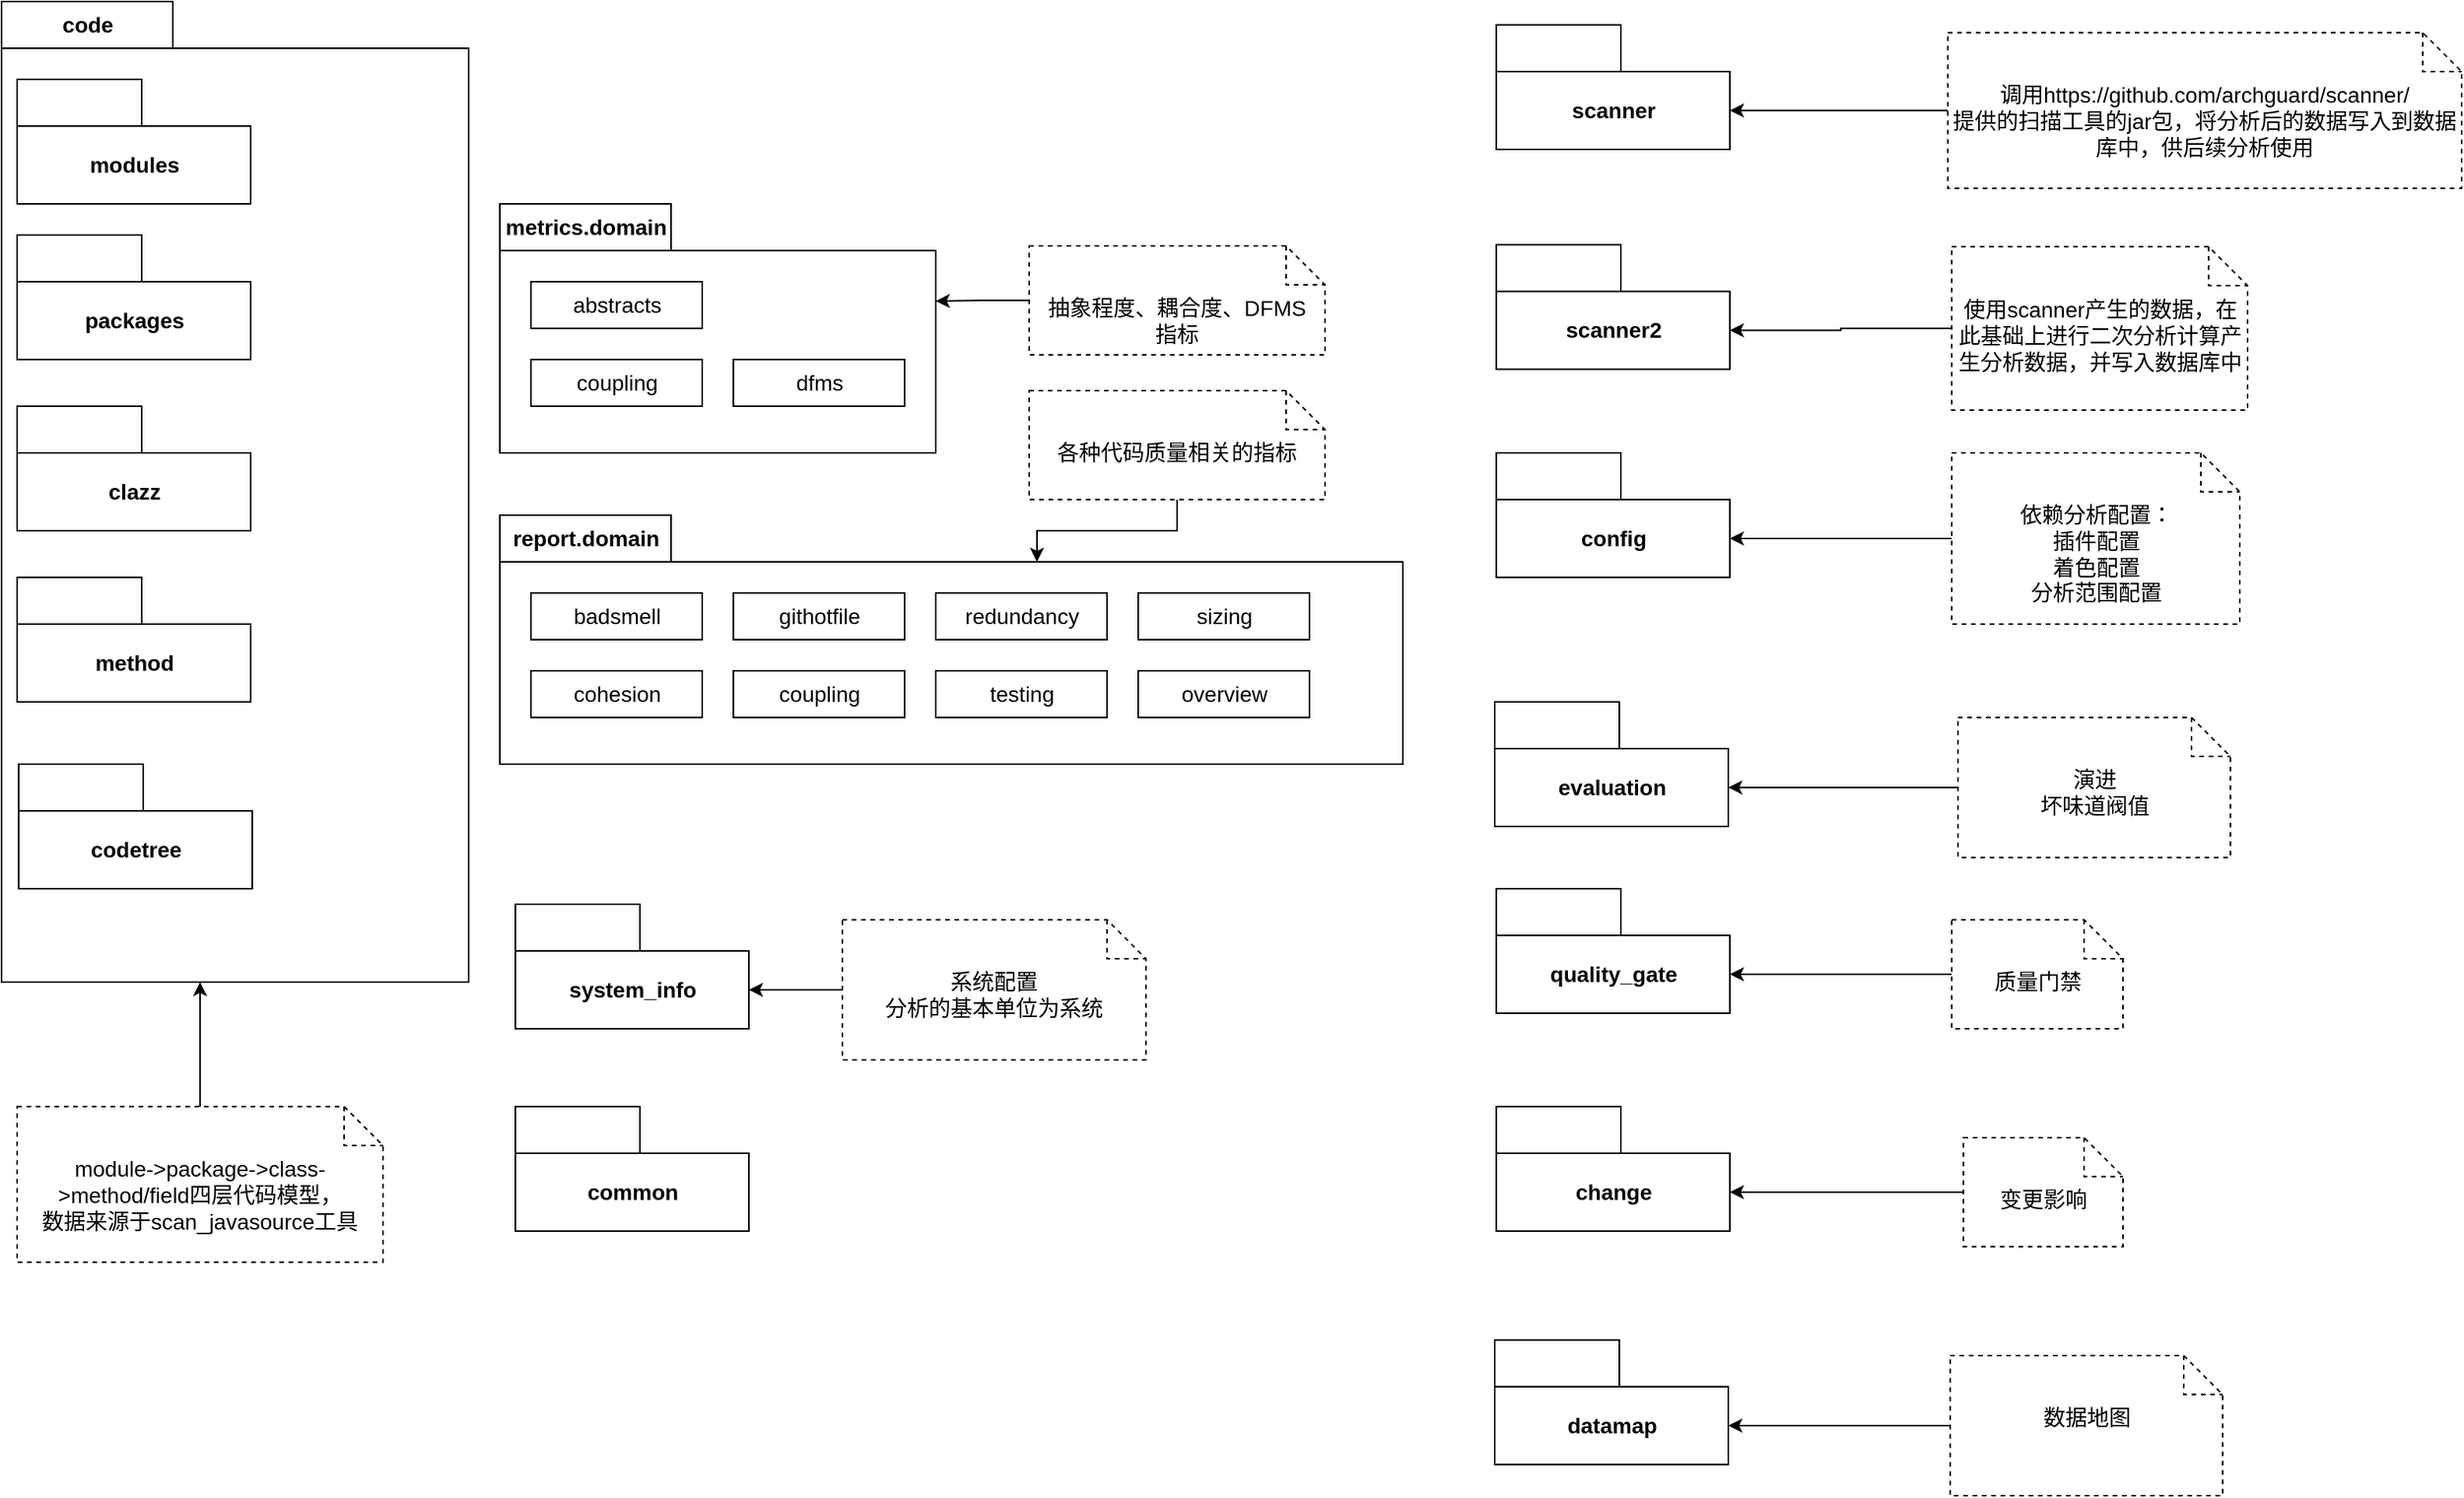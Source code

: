 <mxfile version="17.2.1" type="device"><diagram id="W0xRKkJSpiPdyRsw2Ave" name="Page-1"><mxGraphModel dx="1854" dy="1350" grid="1" gridSize="10" guides="1" tooltips="1" connect="1" arrows="1" fold="1" page="1" pageScale="1" pageWidth="850" pageHeight="1100" math="0" shadow="0"><root><mxCell id="0"/><mxCell id="1" parent="0"/><mxCell id="rQXTcV3R1CrluAP3dBnz-72" value="system_info" style="shape=folder;fontStyle=1;tabWidth=80;tabHeight=30;tabPosition=left;html=1;boundedLbl=1;fontSize=14;" vertex="1" parent="1"><mxGeometry x="410" y="590" width="150" height="80" as="geometry"/></mxCell><mxCell id="rQXTcV3R1CrluAP3dBnz-78" value="metrics.domain" style="shape=folder;fontStyle=1;tabWidth=110;tabHeight=30;tabPosition=left;html=1;boundedLbl=1;labelInHeader=1;container=1;collapsible=0;recursiveResize=0;strokeColor=default;fontSize=14;" vertex="1" parent="1"><mxGeometry x="400" y="140" width="280" height="160" as="geometry"/></mxCell><mxCell id="rQXTcV3R1CrluAP3dBnz-79" value="abstracts" style="html=1;strokeColor=default;fontSize=14;" vertex="1" parent="rQXTcV3R1CrluAP3dBnz-78"><mxGeometry width="110" height="30" relative="1" as="geometry"><mxPoint x="20" y="50" as="offset"/></mxGeometry></mxCell><mxCell id="rQXTcV3R1CrluAP3dBnz-80" value="coupling" style="html=1;strokeColor=default;fontSize=14;" vertex="1" parent="rQXTcV3R1CrluAP3dBnz-78"><mxGeometry x="20" y="100" width="110" height="30" as="geometry"/></mxCell><mxCell id="rQXTcV3R1CrluAP3dBnz-81" value="dfms" style="html=1;strokeColor=default;fontSize=14;" vertex="1" parent="rQXTcV3R1CrluAP3dBnz-78"><mxGeometry x="150" y="100" width="110" height="30" as="geometry"/></mxCell><mxCell id="rQXTcV3R1CrluAP3dBnz-82" value="report.domain" style="shape=folder;fontStyle=1;tabWidth=110;tabHeight=30;tabPosition=left;html=1;boundedLbl=1;labelInHeader=1;container=1;collapsible=0;recursiveResize=0;strokeColor=default;fontSize=14;" vertex="1" parent="1"><mxGeometry x="400" y="340" width="580" height="160" as="geometry"/></mxCell><mxCell id="rQXTcV3R1CrluAP3dBnz-83" value="badsmell" style="html=1;strokeColor=default;fontSize=14;" vertex="1" parent="rQXTcV3R1CrluAP3dBnz-82"><mxGeometry width="110" height="30" relative="1" as="geometry"><mxPoint x="20" y="50" as="offset"/></mxGeometry></mxCell><mxCell id="rQXTcV3R1CrluAP3dBnz-84" value="cohesion" style="html=1;strokeColor=default;fontSize=14;" vertex="1" parent="rQXTcV3R1CrluAP3dBnz-82"><mxGeometry x="20" y="100" width="110" height="30" as="geometry"/></mxCell><mxCell id="rQXTcV3R1CrluAP3dBnz-85" value="coupling" style="html=1;strokeColor=default;fontSize=14;" vertex="1" parent="rQXTcV3R1CrluAP3dBnz-82"><mxGeometry x="150" y="100" width="110" height="30" as="geometry"/></mxCell><mxCell id="rQXTcV3R1CrluAP3dBnz-86" value="githotfile" style="html=1;strokeColor=default;fontSize=14;" vertex="1" parent="rQXTcV3R1CrluAP3dBnz-82"><mxGeometry x="150" y="50" width="110" height="30" as="geometry"/></mxCell><mxCell id="rQXTcV3R1CrluAP3dBnz-87" value="redundancy" style="html=1;strokeColor=default;fontSize=14;" vertex="1" parent="rQXTcV3R1CrluAP3dBnz-82"><mxGeometry x="280" y="50" width="110" height="30" as="geometry"/></mxCell><mxCell id="rQXTcV3R1CrluAP3dBnz-88" value="testing" style="html=1;strokeColor=default;fontSize=14;" vertex="1" parent="rQXTcV3R1CrluAP3dBnz-82"><mxGeometry x="280" y="100" width="110" height="30" as="geometry"/></mxCell><mxCell id="rQXTcV3R1CrluAP3dBnz-89" value="sizing" style="html=1;strokeColor=default;fontSize=14;" vertex="1" parent="rQXTcV3R1CrluAP3dBnz-82"><mxGeometry x="410" y="50" width="110" height="30" as="geometry"/></mxCell><mxCell id="rQXTcV3R1CrluAP3dBnz-90" value="overview" style="html=1;strokeColor=default;fontSize=14;" vertex="1" parent="rQXTcV3R1CrluAP3dBnz-82"><mxGeometry x="410" y="100" width="110" height="30" as="geometry"/></mxCell><mxCell id="rQXTcV3R1CrluAP3dBnz-91" style="edgeStyle=orthogonalEdgeStyle;rounded=0;orthogonalLoop=1;jettySize=auto;html=1;exitX=0;exitY=0.5;exitDx=0;exitDy=0;exitPerimeter=0;entryX=0;entryY=0;entryDx=150;entryDy=55;entryPerimeter=0;fontSize=14;" edge="1" parent="1" source="rQXTcV3R1CrluAP3dBnz-92" target="rQXTcV3R1CrluAP3dBnz-72"><mxGeometry relative="1" as="geometry"/></mxCell><mxCell id="rQXTcV3R1CrluAP3dBnz-92" value="系统配置&lt;br&gt;分析的基本单位为系统" style="shape=note2;boundedLbl=1;whiteSpace=wrap;html=1;size=25;verticalAlign=top;align=center;strokeColor=default;dashed=1;fontSize=14;" vertex="1" parent="1"><mxGeometry x="620" y="600" width="195" height="90" as="geometry"/></mxCell><mxCell id="rQXTcV3R1CrluAP3dBnz-93" style="edgeStyle=orthogonalEdgeStyle;rounded=0;orthogonalLoop=1;jettySize=auto;html=1;exitX=0;exitY=0.5;exitDx=0;exitDy=0;exitPerimeter=0;entryX=0;entryY=0;entryDx=280;entryDy=62.5;entryPerimeter=0;fontSize=14;" edge="1" parent="1" source="rQXTcV3R1CrluAP3dBnz-94" target="rQXTcV3R1CrluAP3dBnz-78"><mxGeometry relative="1" as="geometry"/></mxCell><mxCell id="rQXTcV3R1CrluAP3dBnz-94" value="抽象程度、耦合度、DFMS&lt;br style=&quot;font-size: 14px;&quot;&gt;指标" style="shape=note2;boundedLbl=1;whiteSpace=wrap;html=1;size=25;verticalAlign=top;align=center;strokeColor=default;dashed=1;fontSize=14;" vertex="1" parent="1"><mxGeometry x="740" y="167" width="190" height="70" as="geometry"/></mxCell><mxCell id="rQXTcV3R1CrluAP3dBnz-95" value="quality_gate" style="shape=folder;fontStyle=1;tabWidth=80;tabHeight=30;tabPosition=left;html=1;boundedLbl=1;fontSize=14;" vertex="1" parent="1"><mxGeometry x="1040" y="580" width="150" height="80" as="geometry"/></mxCell><mxCell id="rQXTcV3R1CrluAP3dBnz-182" style="edgeStyle=orthogonalEdgeStyle;rounded=0;orthogonalLoop=1;jettySize=auto;html=1;entryX=0;entryY=0;entryDx=150;entryDy=55;entryPerimeter=0;" edge="1" parent="1" source="rQXTcV3R1CrluAP3dBnz-97" target="rQXTcV3R1CrluAP3dBnz-95"><mxGeometry relative="1" as="geometry"/></mxCell><mxCell id="rQXTcV3R1CrluAP3dBnz-97" value="质量门禁" style="shape=note2;boundedLbl=1;whiteSpace=wrap;html=1;size=25;verticalAlign=top;align=center;strokeColor=default;dashed=1;fontSize=14;" vertex="1" parent="1"><mxGeometry x="1332.5" y="600" width="110" height="70" as="geometry"/></mxCell><mxCell id="rQXTcV3R1CrluAP3dBnz-98" style="edgeStyle=orthogonalEdgeStyle;rounded=0;orthogonalLoop=1;jettySize=auto;html=1;exitX=0.5;exitY=1;exitDx=0;exitDy=0;exitPerimeter=0;entryX=0;entryY=0;entryDx=345;entryDy=30;entryPerimeter=0;fontSize=14;" edge="1" parent="1" source="rQXTcV3R1CrluAP3dBnz-99" target="rQXTcV3R1CrluAP3dBnz-82"><mxGeometry relative="1" as="geometry"/></mxCell><mxCell id="rQXTcV3R1CrluAP3dBnz-99" value="各种代码质量相关的指标" style="shape=note2;boundedLbl=1;whiteSpace=wrap;html=1;size=25;verticalAlign=top;align=center;strokeColor=default;dashed=1;fontSize=14;" vertex="1" parent="1"><mxGeometry x="740" y="260" width="190" height="70" as="geometry"/></mxCell><mxCell id="rQXTcV3R1CrluAP3dBnz-100" value="scanner" style="shape=folder;fontStyle=1;tabWidth=80;tabHeight=30;tabPosition=left;html=1;boundedLbl=1;fontSize=14;" vertex="1" parent="1"><mxGeometry x="1040" y="25" width="150" height="80" as="geometry"/></mxCell><mxCell id="rQXTcV3R1CrluAP3dBnz-101" value="scanner2" style="shape=folder;fontStyle=1;tabWidth=80;tabHeight=30;tabPosition=left;html=1;boundedLbl=1;fontSize=14;" vertex="1" parent="1"><mxGeometry x="1040" y="166.25" width="150" height="80" as="geometry"/></mxCell><mxCell id="rQXTcV3R1CrluAP3dBnz-181" style="edgeStyle=orthogonalEdgeStyle;rounded=0;orthogonalLoop=1;jettySize=auto;html=1;entryX=0;entryY=0;entryDx=150;entryDy=55;entryPerimeter=0;" edge="1" parent="1" source="rQXTcV3R1CrluAP3dBnz-103" target="rQXTcV3R1CrluAP3dBnz-100"><mxGeometry relative="1" as="geometry"/></mxCell><mxCell id="rQXTcV3R1CrluAP3dBnz-103" value="调用https://github.com/archguard/scanner/&lt;br style=&quot;font-size: 14px;&quot;&gt;提供的扫描工具的jar包，将分析后的数据写入到数据库中，供后续分析使用" style="shape=note2;boundedLbl=1;whiteSpace=wrap;html=1;size=25;verticalAlign=top;align=center;strokeColor=default;dashed=1;fontSize=14;" vertex="1" parent="1"><mxGeometry x="1330" y="30" width="330" height="100" as="geometry"/></mxCell><mxCell id="rQXTcV3R1CrluAP3dBnz-104" style="edgeStyle=orthogonalEdgeStyle;rounded=0;orthogonalLoop=1;jettySize=auto;html=1;exitX=0;exitY=0.5;exitDx=0;exitDy=0;exitPerimeter=0;entryX=0;entryY=0;entryDx=150;entryDy=55;entryPerimeter=0;fontSize=14;" edge="1" parent="1" source="rQXTcV3R1CrluAP3dBnz-105" target="rQXTcV3R1CrluAP3dBnz-101"><mxGeometry relative="1" as="geometry"/></mxCell><mxCell id="rQXTcV3R1CrluAP3dBnz-105" value="使用scanner产生的数据，在此基础上进行二次分析计算产生分析数据，并写入数据库中" style="shape=note2;boundedLbl=1;whiteSpace=wrap;html=1;size=25;verticalAlign=top;align=center;strokeColor=default;dashed=1;fontSize=14;" vertex="1" parent="1"><mxGeometry x="1332.5" y="167.5" width="190" height="105" as="geometry"/></mxCell><mxCell id="rQXTcV3R1CrluAP3dBnz-108" value="evaluation" style="shape=folder;fontStyle=1;tabWidth=80;tabHeight=30;tabPosition=left;html=1;boundedLbl=1;fontSize=14;" vertex="1" parent="1"><mxGeometry x="1039" y="460" width="150" height="80" as="geometry"/></mxCell><mxCell id="rQXTcV3R1CrluAP3dBnz-111" style="edgeStyle=orthogonalEdgeStyle;rounded=0;orthogonalLoop=1;jettySize=auto;html=1;exitX=0;exitY=0.5;exitDx=0;exitDy=0;exitPerimeter=0;entryX=0;entryY=0;entryDx=150;entryDy=55;entryPerimeter=0;fontSize=14;" edge="1" parent="1" source="rQXTcV3R1CrluAP3dBnz-112" target="rQXTcV3R1CrluAP3dBnz-108"><mxGeometry relative="1" as="geometry"/></mxCell><mxCell id="rQXTcV3R1CrluAP3dBnz-112" value="演进&lt;br&gt;坏味道阀值" style="shape=note2;boundedLbl=1;whiteSpace=wrap;html=1;size=25;verticalAlign=top;align=center;strokeColor=default;dashed=1;fontSize=14;" vertex="1" parent="1"><mxGeometry x="1336.5" y="470" width="175" height="90" as="geometry"/></mxCell><mxCell id="rQXTcV3R1CrluAP3dBnz-160" value="code" style="shape=folder;fontStyle=1;tabWidth=110;tabHeight=30;tabPosition=left;html=1;boundedLbl=1;labelInHeader=1;container=1;collapsible=0;recursiveResize=0;strokeColor=default;fontSize=14;" vertex="1" parent="1"><mxGeometry x="80" y="10" width="300" height="630" as="geometry"/></mxCell><mxCell id="rQXTcV3R1CrluAP3dBnz-164" value="modules" style="shape=folder;fontStyle=1;tabWidth=80;tabHeight=30;tabPosition=left;html=1;boundedLbl=1;fontSize=14;" vertex="1" parent="rQXTcV3R1CrluAP3dBnz-160"><mxGeometry x="10" y="50" width="150" height="80" as="geometry"/></mxCell><mxCell id="rQXTcV3R1CrluAP3dBnz-165" value="packages" style="shape=folder;fontStyle=1;tabWidth=80;tabHeight=30;tabPosition=left;html=1;boundedLbl=1;fontSize=14;" vertex="1" parent="rQXTcV3R1CrluAP3dBnz-160"><mxGeometry x="10" y="150" width="150" height="80" as="geometry"/></mxCell><mxCell id="rQXTcV3R1CrluAP3dBnz-68" value="clazz" style="shape=folder;fontStyle=1;tabWidth=80;tabHeight=30;tabPosition=left;html=1;boundedLbl=1;fontSize=14;" vertex="1" parent="rQXTcV3R1CrluAP3dBnz-160"><mxGeometry x="10" y="260" width="150" height="80" as="geometry"/></mxCell><mxCell id="rQXTcV3R1CrluAP3dBnz-69" value="method" style="shape=folder;fontStyle=1;tabWidth=80;tabHeight=30;tabPosition=left;html=1;boundedLbl=1;fontSize=14;" vertex="1" parent="rQXTcV3R1CrluAP3dBnz-160"><mxGeometry x="10" y="370" width="150" height="80" as="geometry"/></mxCell><mxCell id="rQXTcV3R1CrluAP3dBnz-73" value="codetree" style="shape=folder;fontStyle=1;tabWidth=80;tabHeight=30;tabPosition=left;html=1;boundedLbl=1;fontSize=14;" vertex="1" parent="rQXTcV3R1CrluAP3dBnz-160"><mxGeometry x="11" y="490" width="150" height="80" as="geometry"/></mxCell><mxCell id="rQXTcV3R1CrluAP3dBnz-169" value="change" style="shape=folder;fontStyle=1;tabWidth=80;tabHeight=30;tabPosition=left;html=1;boundedLbl=1;fontSize=14;" vertex="1" parent="1"><mxGeometry x="1040" y="720" width="150" height="80" as="geometry"/></mxCell><mxCell id="rQXTcV3R1CrluAP3dBnz-183" style="edgeStyle=orthogonalEdgeStyle;rounded=0;orthogonalLoop=1;jettySize=auto;html=1;entryX=0;entryY=0;entryDx=150;entryDy=55;entryPerimeter=0;" edge="1" parent="1" source="rQXTcV3R1CrluAP3dBnz-170" target="rQXTcV3R1CrluAP3dBnz-169"><mxGeometry relative="1" as="geometry"/></mxCell><mxCell id="rQXTcV3R1CrluAP3dBnz-170" value="变更影响" style="shape=note2;boundedLbl=1;whiteSpace=wrap;html=1;size=25;verticalAlign=top;align=center;strokeColor=default;dashed=1;fontSize=14;" vertex="1" parent="1"><mxGeometry x="1340" y="740" width="102.5" height="70" as="geometry"/></mxCell><mxCell id="rQXTcV3R1CrluAP3dBnz-172" value="common" style="shape=folder;fontStyle=1;tabWidth=80;tabHeight=30;tabPosition=left;html=1;boundedLbl=1;fontSize=14;" vertex="1" parent="1"><mxGeometry x="410" y="720" width="150" height="80" as="geometry"/></mxCell><mxCell id="rQXTcV3R1CrluAP3dBnz-173" value="config" style="shape=folder;fontStyle=1;tabWidth=80;tabHeight=30;tabPosition=left;html=1;boundedLbl=1;fontSize=14;" vertex="1" parent="1"><mxGeometry x="1040" y="300" width="150" height="80" as="geometry"/></mxCell><mxCell id="rQXTcV3R1CrluAP3dBnz-179" style="edgeStyle=orthogonalEdgeStyle;rounded=0;orthogonalLoop=1;jettySize=auto;html=1;entryX=0;entryY=0;entryDx=150;entryDy=55;entryPerimeter=0;" edge="1" parent="1" source="rQXTcV3R1CrluAP3dBnz-177" target="rQXTcV3R1CrluAP3dBnz-173"><mxGeometry relative="1" as="geometry"/></mxCell><mxCell id="rQXTcV3R1CrluAP3dBnz-177" value="依赖分析配置：&lt;br&gt;插件配置&lt;br&gt;着色配置&lt;br&gt;分析范围配置" style="shape=note2;boundedLbl=1;whiteSpace=wrap;html=1;size=25;verticalAlign=top;align=center;strokeColor=default;dashed=1;fontSize=14;" vertex="1" parent="1"><mxGeometry x="1332.5" y="300" width="185" height="110" as="geometry"/></mxCell><mxCell id="rQXTcV3R1CrluAP3dBnz-185" style="edgeStyle=orthogonalEdgeStyle;rounded=0;orthogonalLoop=1;jettySize=auto;html=1;entryX=0.425;entryY=1;entryDx=0;entryDy=0;entryPerimeter=0;" edge="1" parent="1" source="rQXTcV3R1CrluAP3dBnz-184" target="rQXTcV3R1CrluAP3dBnz-160"><mxGeometry relative="1" as="geometry"/></mxCell><mxCell id="rQXTcV3R1CrluAP3dBnz-184" value="module-&amp;gt;package-&amp;gt;class-&amp;gt;method/field四层代码模型，&lt;br style=&quot;font-size: 14px;&quot;&gt;数据来源于scan_javasource工具" style="shape=note2;boundedLbl=1;whiteSpace=wrap;html=1;size=25;verticalAlign=top;align=center;strokeColor=default;dashed=1;fontSize=14;" vertex="1" parent="1"><mxGeometry x="90" y="720" width="235" height="100" as="geometry"/></mxCell><mxCell id="rQXTcV3R1CrluAP3dBnz-186" value="datamap" style="shape=folder;fontStyle=1;tabWidth=80;tabHeight=30;tabPosition=left;html=1;boundedLbl=1;fontSize=14;" vertex="1" parent="1"><mxGeometry x="1039" y="870" width="150" height="80" as="geometry"/></mxCell><mxCell id="rQXTcV3R1CrluAP3dBnz-187" style="edgeStyle=orthogonalEdgeStyle;rounded=0;orthogonalLoop=1;jettySize=auto;html=1;entryX=0;entryY=0;entryDx=150;entryDy=55;entryPerimeter=0;" edge="1" parent="1" source="rQXTcV3R1CrluAP3dBnz-188" target="rQXTcV3R1CrluAP3dBnz-186"><mxGeometry relative="1" as="geometry"/></mxCell><mxCell id="rQXTcV3R1CrluAP3dBnz-188" value="数据地图" style="shape=note2;boundedLbl=1;whiteSpace=wrap;html=1;size=25;verticalAlign=top;align=center;strokeColor=default;dashed=1;fontSize=14;" vertex="1" parent="1"><mxGeometry x="1331.5" y="880" width="175" height="90" as="geometry"/></mxCell></root></mxGraphModel></diagram></mxfile>
